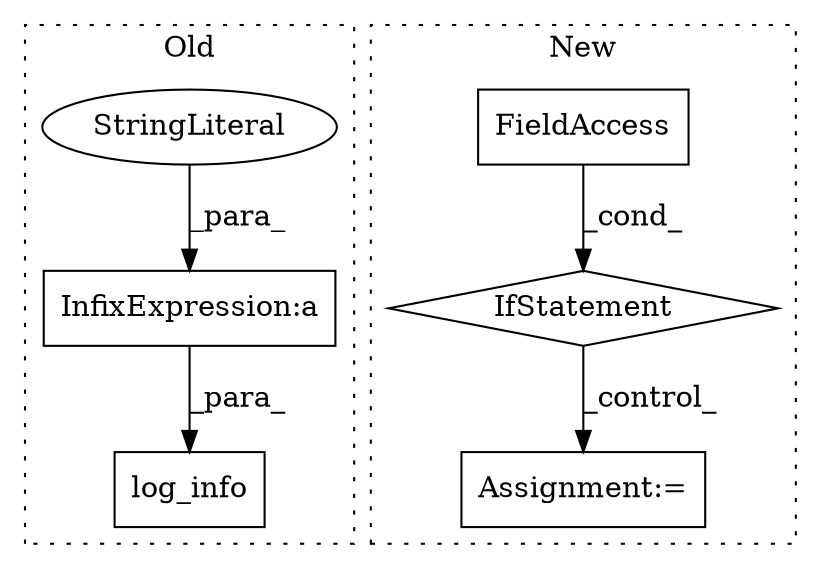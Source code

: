 digraph G {
subgraph cluster0 {
1 [label="log_info" a="32" s="5530,5686" l="9,2" shape="box"];
3 [label="InfixExpression:a" a="27" s="5595" l="20" shape="box"];
4 [label="StringLiteral" a="45" s="5539" l="56" shape="ellipse"];
label = "Old";
style="dotted";
}
subgraph cluster1 {
2 [label="IfStatement" a="25" s="6268,6293" l="4,2" shape="diamond"];
5 [label="Assignment:=" a="7" s="6372" l="1" shape="box"];
6 [label="FieldAccess" a="22" s="6272" l="21" shape="box"];
label = "New";
style="dotted";
}
2 -> 5 [label="_control_"];
3 -> 1 [label="_para_"];
4 -> 3 [label="_para_"];
6 -> 2 [label="_cond_"];
}